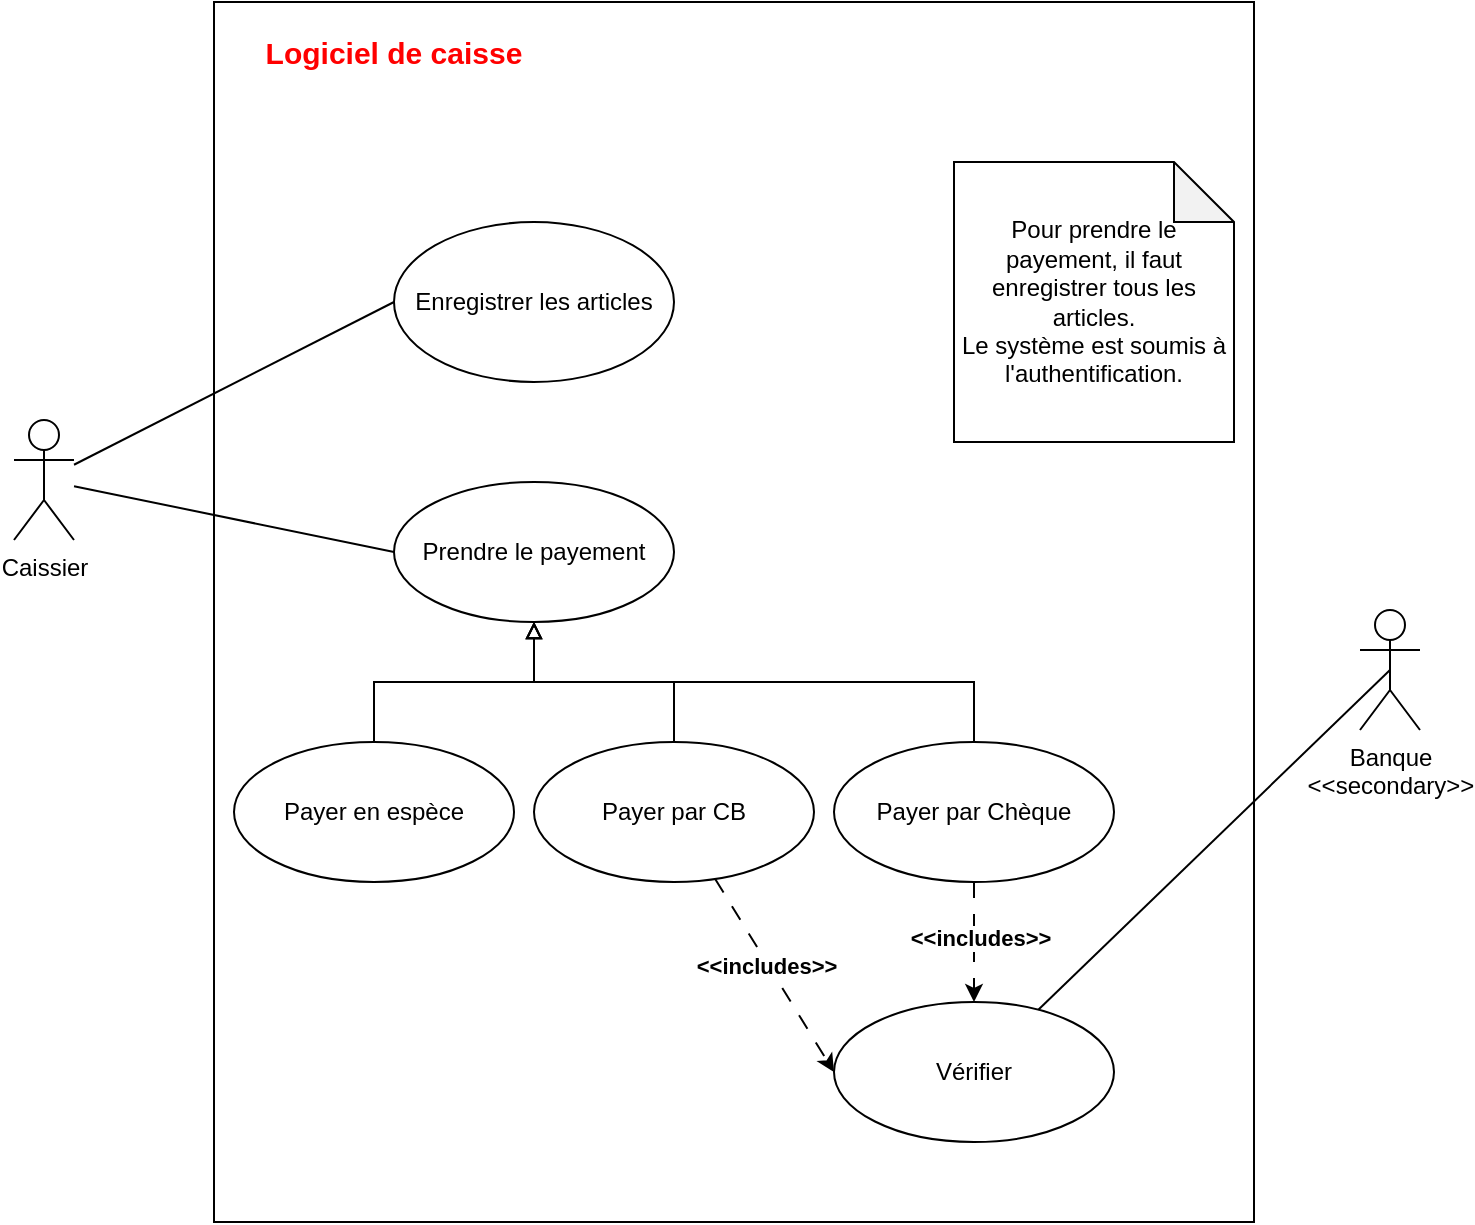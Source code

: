 <mxfile version="27.0.6">
  <diagram name="Page-1" id="vjrcZOODtd98cVLdUV8J">
    <mxGraphModel dx="898" dy="750" grid="1" gridSize="10" guides="1" tooltips="1" connect="1" arrows="1" fold="1" page="1" pageScale="1" pageWidth="827" pageHeight="1169" math="0" shadow="0">
      <root>
        <mxCell id="0" />
        <mxCell id="1" parent="0" />
        <mxCell id="hf9ZZcilC1nNbk6GuqIq-1" value="" style="rounded=0;whiteSpace=wrap;html=1;" vertex="1" parent="1">
          <mxGeometry x="160" y="120" width="520" height="610" as="geometry" />
        </mxCell>
        <mxCell id="hf9ZZcilC1nNbk6GuqIq-13" style="rounded=0;orthogonalLoop=1;jettySize=auto;html=1;entryX=0;entryY=0.5;entryDx=0;entryDy=0;endArrow=none;startFill=0;" edge="1" parent="1" source="hf9ZZcilC1nNbk6GuqIq-3" target="hf9ZZcilC1nNbk6GuqIq-7">
          <mxGeometry relative="1" as="geometry" />
        </mxCell>
        <mxCell id="hf9ZZcilC1nNbk6GuqIq-27" style="rounded=0;orthogonalLoop=1;jettySize=auto;html=1;entryX=0;entryY=0.5;entryDx=0;entryDy=0;endArrow=none;startFill=0;" edge="1" parent="1" source="hf9ZZcilC1nNbk6GuqIq-3" target="hf9ZZcilC1nNbk6GuqIq-8">
          <mxGeometry relative="1" as="geometry" />
        </mxCell>
        <mxCell id="hf9ZZcilC1nNbk6GuqIq-3" value="Caissier" style="shape=umlActor;verticalLabelPosition=bottom;verticalAlign=top;html=1;outlineConnect=0;" vertex="1" parent="1">
          <mxGeometry x="60" y="329" width="30" height="60" as="geometry" />
        </mxCell>
        <mxCell id="hf9ZZcilC1nNbk6GuqIq-7" value="Enregistrer les articles" style="ellipse;whiteSpace=wrap;html=1;" vertex="1" parent="1">
          <mxGeometry x="250" y="230" width="140" height="80" as="geometry" />
        </mxCell>
        <mxCell id="hf9ZZcilC1nNbk6GuqIq-8" value="Prendre le payement" style="ellipse;whiteSpace=wrap;html=1;" vertex="1" parent="1">
          <mxGeometry x="250" y="360" width="140" height="70" as="geometry" />
        </mxCell>
        <mxCell id="hf9ZZcilC1nNbk6GuqIq-26" value="&lt;b&gt;&lt;font style=&quot;color: light-dark(rgb(255, 0, 0), rgb(237, 237, 237)); font-size: 15px;&quot;&gt;Logiciel de caisse&lt;/font&gt;&lt;/b&gt;" style="text;html=1;align=center;verticalAlign=middle;whiteSpace=wrap;rounded=0;" vertex="1" parent="1">
          <mxGeometry x="170" y="130" width="160" height="30" as="geometry" />
        </mxCell>
        <mxCell id="hf9ZZcilC1nNbk6GuqIq-28" value="Pour prendre le payement, il faut enregistrer tous les articles.&lt;div&gt;Le système est soumis à l&#39;authentification.&lt;/div&gt;" style="shape=note;whiteSpace=wrap;html=1;backgroundOutline=1;darkOpacity=0.05;" vertex="1" parent="1">
          <mxGeometry x="530" y="200" width="140" height="140" as="geometry" />
        </mxCell>
        <mxCell id="hf9ZZcilC1nNbk6GuqIq-31" style="edgeStyle=orthogonalEdgeStyle;rounded=0;orthogonalLoop=1;jettySize=auto;html=1;entryX=0.5;entryY=1;entryDx=0;entryDy=0;endArrow=block;endFill=0;" edge="1" parent="1" source="hf9ZZcilC1nNbk6GuqIq-29" target="hf9ZZcilC1nNbk6GuqIq-8">
          <mxGeometry relative="1" as="geometry" />
        </mxCell>
        <mxCell id="hf9ZZcilC1nNbk6GuqIq-29" value="Payer en espèce" style="ellipse;whiteSpace=wrap;html=1;" vertex="1" parent="1">
          <mxGeometry x="170" y="490" width="140" height="70" as="geometry" />
        </mxCell>
        <mxCell id="hf9ZZcilC1nNbk6GuqIq-32" style="edgeStyle=orthogonalEdgeStyle;rounded=0;orthogonalLoop=1;jettySize=auto;html=1;entryX=0.5;entryY=1;entryDx=0;entryDy=0;endArrow=block;endFill=0;" edge="1" parent="1" source="hf9ZZcilC1nNbk6GuqIq-30" target="hf9ZZcilC1nNbk6GuqIq-8">
          <mxGeometry relative="1" as="geometry" />
        </mxCell>
        <mxCell id="hf9ZZcilC1nNbk6GuqIq-39" style="rounded=0;orthogonalLoop=1;jettySize=auto;html=1;entryX=0;entryY=0.5;entryDx=0;entryDy=0;dashed=1;dashPattern=8 8;" edge="1" parent="1" source="hf9ZZcilC1nNbk6GuqIq-30" target="hf9ZZcilC1nNbk6GuqIq-36">
          <mxGeometry relative="1" as="geometry" />
        </mxCell>
        <mxCell id="hf9ZZcilC1nNbk6GuqIq-40" value="&lt;b&gt;&amp;lt;&amp;lt;includes&amp;gt;&amp;gt;&lt;/b&gt;" style="edgeLabel;html=1;align=center;verticalAlign=middle;resizable=0;points=[];" vertex="1" connectable="0" parent="hf9ZZcilC1nNbk6GuqIq-39">
          <mxGeometry x="-0.111" y="-1" relative="1" as="geometry">
            <mxPoint as="offset" />
          </mxGeometry>
        </mxCell>
        <mxCell id="hf9ZZcilC1nNbk6GuqIq-30" value="Payer par CB" style="ellipse;whiteSpace=wrap;html=1;" vertex="1" parent="1">
          <mxGeometry x="320" y="490" width="140" height="70" as="geometry" />
        </mxCell>
        <mxCell id="hf9ZZcilC1nNbk6GuqIq-33" value="Banque&lt;div&gt;&amp;lt;&amp;lt;secondary&amp;gt;&amp;gt;&lt;/div&gt;" style="shape=umlActor;verticalLabelPosition=bottom;verticalAlign=top;html=1;" vertex="1" parent="1">
          <mxGeometry x="733" y="424" width="30" height="60" as="geometry" />
        </mxCell>
        <mxCell id="hf9ZZcilC1nNbk6GuqIq-35" style="edgeStyle=orthogonalEdgeStyle;rounded=0;orthogonalLoop=1;jettySize=auto;html=1;entryX=0.5;entryY=1;entryDx=0;entryDy=0;endArrow=block;endFill=0;" edge="1" parent="1" source="hf9ZZcilC1nNbk6GuqIq-34" target="hf9ZZcilC1nNbk6GuqIq-8">
          <mxGeometry relative="1" as="geometry">
            <Array as="points">
              <mxPoint x="540" y="460" />
              <mxPoint x="320" y="460" />
            </Array>
          </mxGeometry>
        </mxCell>
        <mxCell id="hf9ZZcilC1nNbk6GuqIq-37" style="edgeStyle=orthogonalEdgeStyle;rounded=0;orthogonalLoop=1;jettySize=auto;html=1;dashed=1;dashPattern=8 8;" edge="1" parent="1" source="hf9ZZcilC1nNbk6GuqIq-34" target="hf9ZZcilC1nNbk6GuqIq-36">
          <mxGeometry relative="1" as="geometry" />
        </mxCell>
        <mxCell id="hf9ZZcilC1nNbk6GuqIq-38" value="&lt;b&gt;&amp;lt;&amp;lt;includes&amp;gt;&amp;gt;&lt;/b&gt;" style="edgeLabel;html=1;align=center;verticalAlign=middle;resizable=0;points=[];" vertex="1" connectable="0" parent="hf9ZZcilC1nNbk6GuqIq-37">
          <mxGeometry x="-0.067" y="3" relative="1" as="geometry">
            <mxPoint as="offset" />
          </mxGeometry>
        </mxCell>
        <mxCell id="hf9ZZcilC1nNbk6GuqIq-34" value="Payer par Chèque" style="ellipse;whiteSpace=wrap;html=1;" vertex="1" parent="1">
          <mxGeometry x="470" y="490" width="140" height="70" as="geometry" />
        </mxCell>
        <mxCell id="hf9ZZcilC1nNbk6GuqIq-36" value="Vérifier" style="ellipse;whiteSpace=wrap;html=1;" vertex="1" parent="1">
          <mxGeometry x="470" y="620" width="140" height="70" as="geometry" />
        </mxCell>
        <mxCell id="hf9ZZcilC1nNbk6GuqIq-41" style="rounded=0;orthogonalLoop=1;jettySize=auto;html=1;entryX=0.5;entryY=0.5;entryDx=0;entryDy=0;entryPerimeter=0;endArrow=none;startFill=0;" edge="1" parent="1" source="hf9ZZcilC1nNbk6GuqIq-36" target="hf9ZZcilC1nNbk6GuqIq-33">
          <mxGeometry relative="1" as="geometry" />
        </mxCell>
      </root>
    </mxGraphModel>
  </diagram>
</mxfile>
